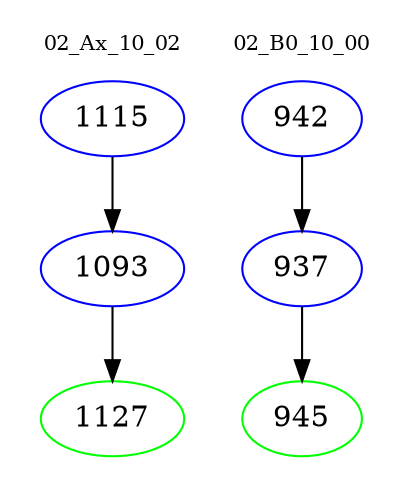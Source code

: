 digraph{
subgraph cluster_0 {
color = white
label = "02_Ax_10_02";
fontsize=10;
T0_1115 [label="1115", color="blue"]
T0_1115 -> T0_1093 [color="black"]
T0_1093 [label="1093", color="blue"]
T0_1093 -> T0_1127 [color="black"]
T0_1127 [label="1127", color="green"]
}
subgraph cluster_1 {
color = white
label = "02_B0_10_00";
fontsize=10;
T1_942 [label="942", color="blue"]
T1_942 -> T1_937 [color="black"]
T1_937 [label="937", color="blue"]
T1_937 -> T1_945 [color="black"]
T1_945 [label="945", color="green"]
}
}
